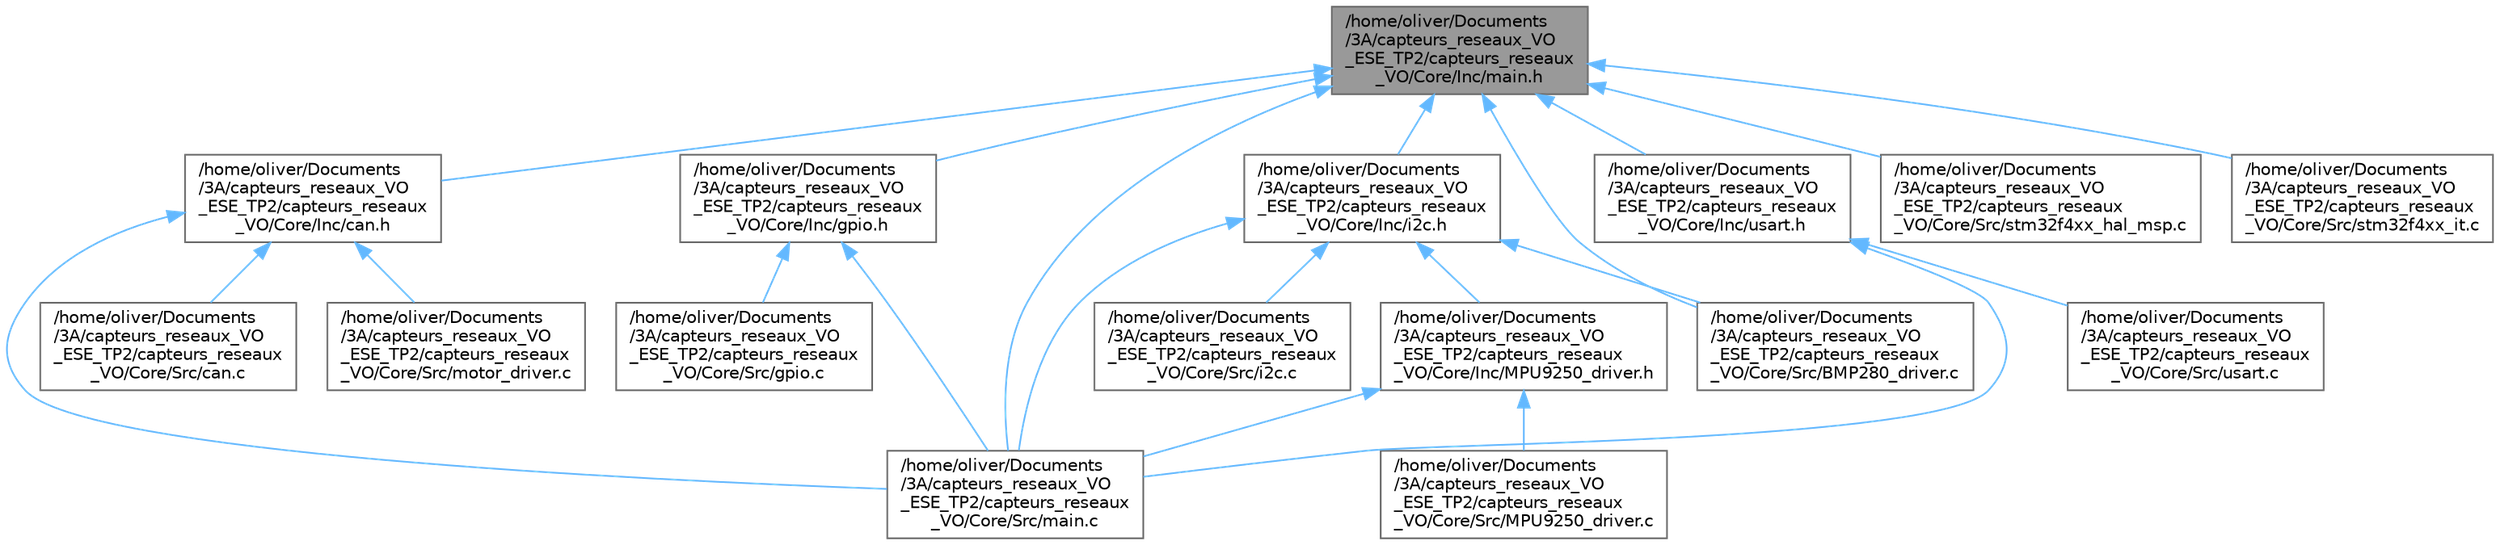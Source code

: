 digraph "/home/oliver/Documents/3A/capteurs_reseaux_VO_ESE_TP2/capteurs_reseaux_VO/Core/Inc/main.h"
{
 // LATEX_PDF_SIZE
  bgcolor="transparent";
  edge [fontname=Helvetica,fontsize=10,labelfontname=Helvetica,labelfontsize=10];
  node [fontname=Helvetica,fontsize=10,shape=box,height=0.2,width=0.4];
  Node1 [id="Node000001",label="/home/oliver/Documents\l/3A/capteurs_reseaux_VO\l_ESE_TP2/capteurs_reseaux\l_VO/Core/Inc/main.h",height=0.2,width=0.4,color="gray40", fillcolor="grey60", style="filled", fontcolor="black",tooltip=": Header for main.c file. This file contains the common defines of the application."];
  Node1 -> Node2 [id="edge22_Node000001_Node000002",dir="back",color="steelblue1",style="solid",tooltip=" "];
  Node2 [id="Node000002",label="/home/oliver/Documents\l/3A/capteurs_reseaux_VO\l_ESE_TP2/capteurs_reseaux\l_VO/Core/Inc/can.h",height=0.2,width=0.4,color="grey40", fillcolor="white", style="filled",URL="$can_8h.html",tooltip="This file contains all the function prototypes for the can.c file."];
  Node2 -> Node3 [id="edge23_Node000002_Node000003",dir="back",color="steelblue1",style="solid",tooltip=" "];
  Node3 [id="Node000003",label="/home/oliver/Documents\l/3A/capteurs_reseaux_VO\l_ESE_TP2/capteurs_reseaux\l_VO/Core/Src/can.c",height=0.2,width=0.4,color="grey40", fillcolor="white", style="filled",URL="$can_8c.html",tooltip="This file provides code for the configuration of the CAN instances."];
  Node2 -> Node4 [id="edge24_Node000002_Node000004",dir="back",color="steelblue1",style="solid",tooltip=" "];
  Node4 [id="Node000004",label="/home/oliver/Documents\l/3A/capteurs_reseaux_VO\l_ESE_TP2/capteurs_reseaux\l_VO/Core/Src/main.c",height=0.2,width=0.4,color="grey40", fillcolor="white", style="filled",URL="$main_8c.html",tooltip=": Main program body"];
  Node2 -> Node5 [id="edge25_Node000002_Node000005",dir="back",color="steelblue1",style="solid",tooltip=" "];
  Node5 [id="Node000005",label="/home/oliver/Documents\l/3A/capteurs_reseaux_VO\l_ESE_TP2/capteurs_reseaux\l_VO/Core/Src/motor_driver.c",height=0.2,width=0.4,color="grey40", fillcolor="white", style="filled",URL="$motor__driver_8c.html",tooltip=": Driver for the TP CAN bus – Stepper motor board"];
  Node1 -> Node6 [id="edge26_Node000001_Node000006",dir="back",color="steelblue1",style="solid",tooltip=" "];
  Node6 [id="Node000006",label="/home/oliver/Documents\l/3A/capteurs_reseaux_VO\l_ESE_TP2/capteurs_reseaux\l_VO/Core/Inc/gpio.h",height=0.2,width=0.4,color="grey40", fillcolor="white", style="filled",URL="$gpio_8h.html",tooltip="This file contains all the function prototypes for the gpio.c file."];
  Node6 -> Node7 [id="edge27_Node000006_Node000007",dir="back",color="steelblue1",style="solid",tooltip=" "];
  Node7 [id="Node000007",label="/home/oliver/Documents\l/3A/capteurs_reseaux_VO\l_ESE_TP2/capteurs_reseaux\l_VO/Core/Src/gpio.c",height=0.2,width=0.4,color="grey40", fillcolor="white", style="filled",URL="$gpio_8c.html",tooltip="This file provides code for the configuration of all used GPIO pins."];
  Node6 -> Node4 [id="edge28_Node000006_Node000004",dir="back",color="steelblue1",style="solid",tooltip=" "];
  Node1 -> Node8 [id="edge29_Node000001_Node000008",dir="back",color="steelblue1",style="solid",tooltip=" "];
  Node8 [id="Node000008",label="/home/oliver/Documents\l/3A/capteurs_reseaux_VO\l_ESE_TP2/capteurs_reseaux\l_VO/Core/Inc/i2c.h",height=0.2,width=0.4,color="grey40", fillcolor="white", style="filled",URL="$i2c_8h.html",tooltip="This file contains all the function prototypes for the i2c.c file."];
  Node8 -> Node9 [id="edge30_Node000008_Node000009",dir="back",color="steelblue1",style="solid",tooltip=" "];
  Node9 [id="Node000009",label="/home/oliver/Documents\l/3A/capteurs_reseaux_VO\l_ESE_TP2/capteurs_reseaux\l_VO/Core/Inc/MPU9250_driver.h",height=0.2,width=0.4,color="grey40", fillcolor="white", style="filled",URL="$MPU9250__driver_8h.html",tooltip="This file contains all the function prototypes for the MPU9250_driver.c file."];
  Node9 -> Node10 [id="edge31_Node000009_Node000010",dir="back",color="steelblue1",style="solid",tooltip=" "];
  Node10 [id="Node000010",label="/home/oliver/Documents\l/3A/capteurs_reseaux_VO\l_ESE_TP2/capteurs_reseaux\l_VO/Core/Src/MPU9250_driver.c",height=0.2,width=0.4,color="grey40", fillcolor="white", style="filled",URL="$MPU9250__driver_8c.html",tooltip=": Driver for the MPU9250"];
  Node9 -> Node4 [id="edge32_Node000009_Node000004",dir="back",color="steelblue1",style="solid",tooltip=" "];
  Node8 -> Node11 [id="edge33_Node000008_Node000011",dir="back",color="steelblue1",style="solid",tooltip=" "];
  Node11 [id="Node000011",label="/home/oliver/Documents\l/3A/capteurs_reseaux_VO\l_ESE_TP2/capteurs_reseaux\l_VO/Core/Src/BMP280_driver.c",height=0.2,width=0.4,color="grey40", fillcolor="white", style="filled",URL="$BMP280__driver_8c.html",tooltip=": Driver for the BMP280"];
  Node8 -> Node12 [id="edge34_Node000008_Node000012",dir="back",color="steelblue1",style="solid",tooltip=" "];
  Node12 [id="Node000012",label="/home/oliver/Documents\l/3A/capteurs_reseaux_VO\l_ESE_TP2/capteurs_reseaux\l_VO/Core/Src/i2c.c",height=0.2,width=0.4,color="grey40", fillcolor="white", style="filled",URL="$i2c_8c.html",tooltip="This file provides code for the configuration of the I2C instances."];
  Node8 -> Node4 [id="edge35_Node000008_Node000004",dir="back",color="steelblue1",style="solid",tooltip=" "];
  Node1 -> Node13 [id="edge36_Node000001_Node000013",dir="back",color="steelblue1",style="solid",tooltip=" "];
  Node13 [id="Node000013",label="/home/oliver/Documents\l/3A/capteurs_reseaux_VO\l_ESE_TP2/capteurs_reseaux\l_VO/Core/Inc/usart.h",height=0.2,width=0.4,color="grey40", fillcolor="white", style="filled",URL="$usart_8h.html",tooltip="This file contains all the function prototypes for the usart.c file."];
  Node13 -> Node4 [id="edge37_Node000013_Node000004",dir="back",color="steelblue1",style="solid",tooltip=" "];
  Node13 -> Node14 [id="edge38_Node000013_Node000014",dir="back",color="steelblue1",style="solid",tooltip=" "];
  Node14 [id="Node000014",label="/home/oliver/Documents\l/3A/capteurs_reseaux_VO\l_ESE_TP2/capteurs_reseaux\l_VO/Core/Src/usart.c",height=0.2,width=0.4,color="grey40", fillcolor="white", style="filled",URL="$usart_8c.html",tooltip="This file provides code for the configuration of the USART instances."];
  Node1 -> Node11 [id="edge39_Node000001_Node000011",dir="back",color="steelblue1",style="solid",tooltip=" "];
  Node1 -> Node4 [id="edge40_Node000001_Node000004",dir="back",color="steelblue1",style="solid",tooltip=" "];
  Node1 -> Node15 [id="edge41_Node000001_Node000015",dir="back",color="steelblue1",style="solid",tooltip=" "];
  Node15 [id="Node000015",label="/home/oliver/Documents\l/3A/capteurs_reseaux_VO\l_ESE_TP2/capteurs_reseaux\l_VO/Core/Src/stm32f4xx_hal_msp.c",height=0.2,width=0.4,color="grey40", fillcolor="white", style="filled",URL="$stm32f4xx__hal__msp_8c.html",tooltip="This file provides code for the MSP Initialization and de-Initialization codes."];
  Node1 -> Node16 [id="edge42_Node000001_Node000016",dir="back",color="steelblue1",style="solid",tooltip=" "];
  Node16 [id="Node000016",label="/home/oliver/Documents\l/3A/capteurs_reseaux_VO\l_ESE_TP2/capteurs_reseaux\l_VO/Core/Src/stm32f4xx_it.c",height=0.2,width=0.4,color="grey40", fillcolor="white", style="filled",URL="$stm32f4xx__it_8c.html",tooltip="Interrupt Service Routines."];
}
